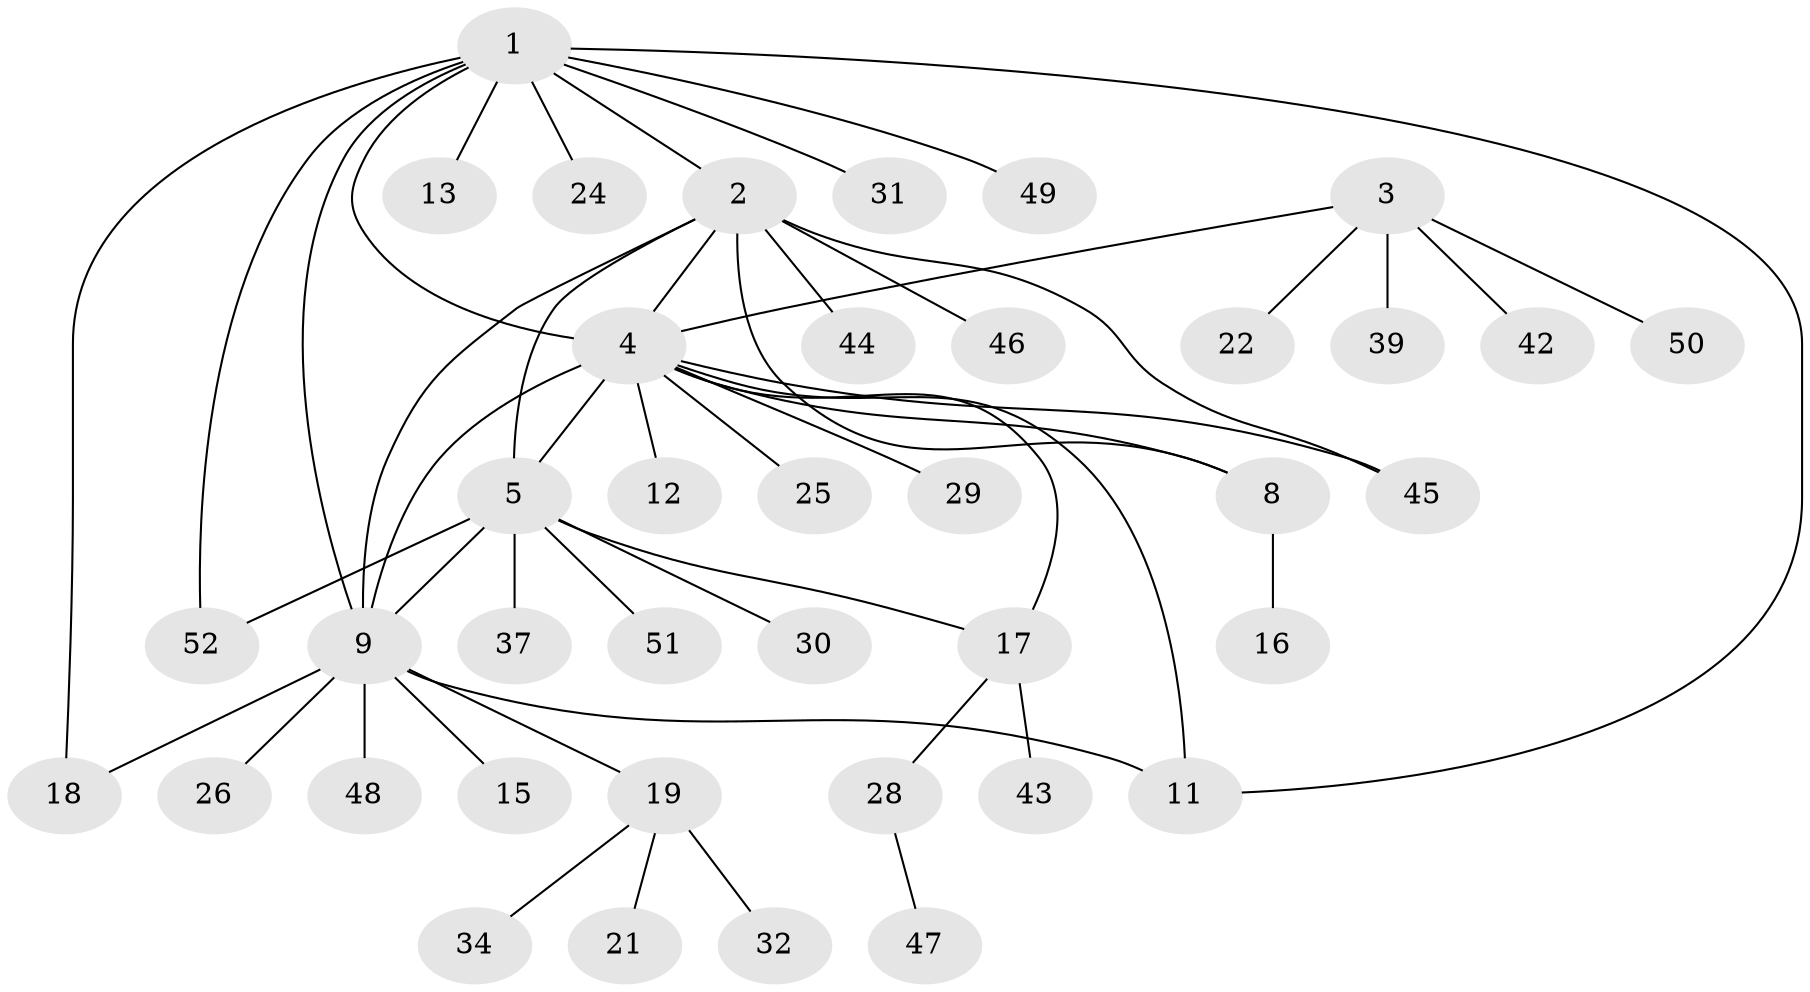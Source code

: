// original degree distribution, {8: 0.018867924528301886, 7: 0.07547169811320754, 6: 0.03773584905660377, 9: 0.018867924528301886, 4: 0.07547169811320754, 3: 0.05660377358490566, 1: 0.5471698113207547, 2: 0.1509433962264151, 5: 0.018867924528301886}
// Generated by graph-tools (version 1.1) at 2025/11/02/27/25 16:11:31]
// undirected, 39 vertices, 50 edges
graph export_dot {
graph [start="1"]
  node [color=gray90,style=filled];
  1 [super="+40"];
  2 [super="+14"];
  3 [super="+38"];
  4 [super="+7"];
  5 [super="+6"];
  8 [super="+23"];
  9 [super="+10"];
  11 [super="+33"];
  12;
  13;
  15;
  16 [super="+27"];
  17 [super="+53"];
  18;
  19 [super="+20"];
  21;
  22;
  24;
  25;
  26 [super="+41"];
  28 [super="+35"];
  29 [super="+36"];
  30;
  31;
  32;
  34;
  37;
  39;
  42;
  43;
  44;
  45;
  46;
  47;
  48;
  49;
  50;
  51;
  52;
  1 -- 2;
  1 -- 13;
  1 -- 18;
  1 -- 24;
  1 -- 31;
  1 -- 9;
  1 -- 4;
  1 -- 52;
  1 -- 49;
  1 -- 11;
  2 -- 4;
  2 -- 8;
  2 -- 45;
  2 -- 46;
  2 -- 5;
  2 -- 9;
  2 -- 44;
  3 -- 4;
  3 -- 22;
  3 -- 39;
  3 -- 42;
  3 -- 50;
  4 -- 9 [weight=2];
  4 -- 11;
  4 -- 12;
  4 -- 45;
  4 -- 5 [weight=2];
  4 -- 8;
  4 -- 29;
  4 -- 25;
  4 -- 17;
  5 -- 17;
  5 -- 30;
  5 -- 37;
  5 -- 51;
  5 -- 52;
  5 -- 9;
  8 -- 16;
  9 -- 15;
  9 -- 19;
  9 -- 48;
  9 -- 18;
  9 -- 26;
  9 -- 11;
  17 -- 28;
  17 -- 43;
  19 -- 21;
  19 -- 32;
  19 -- 34;
  28 -- 47;
}
